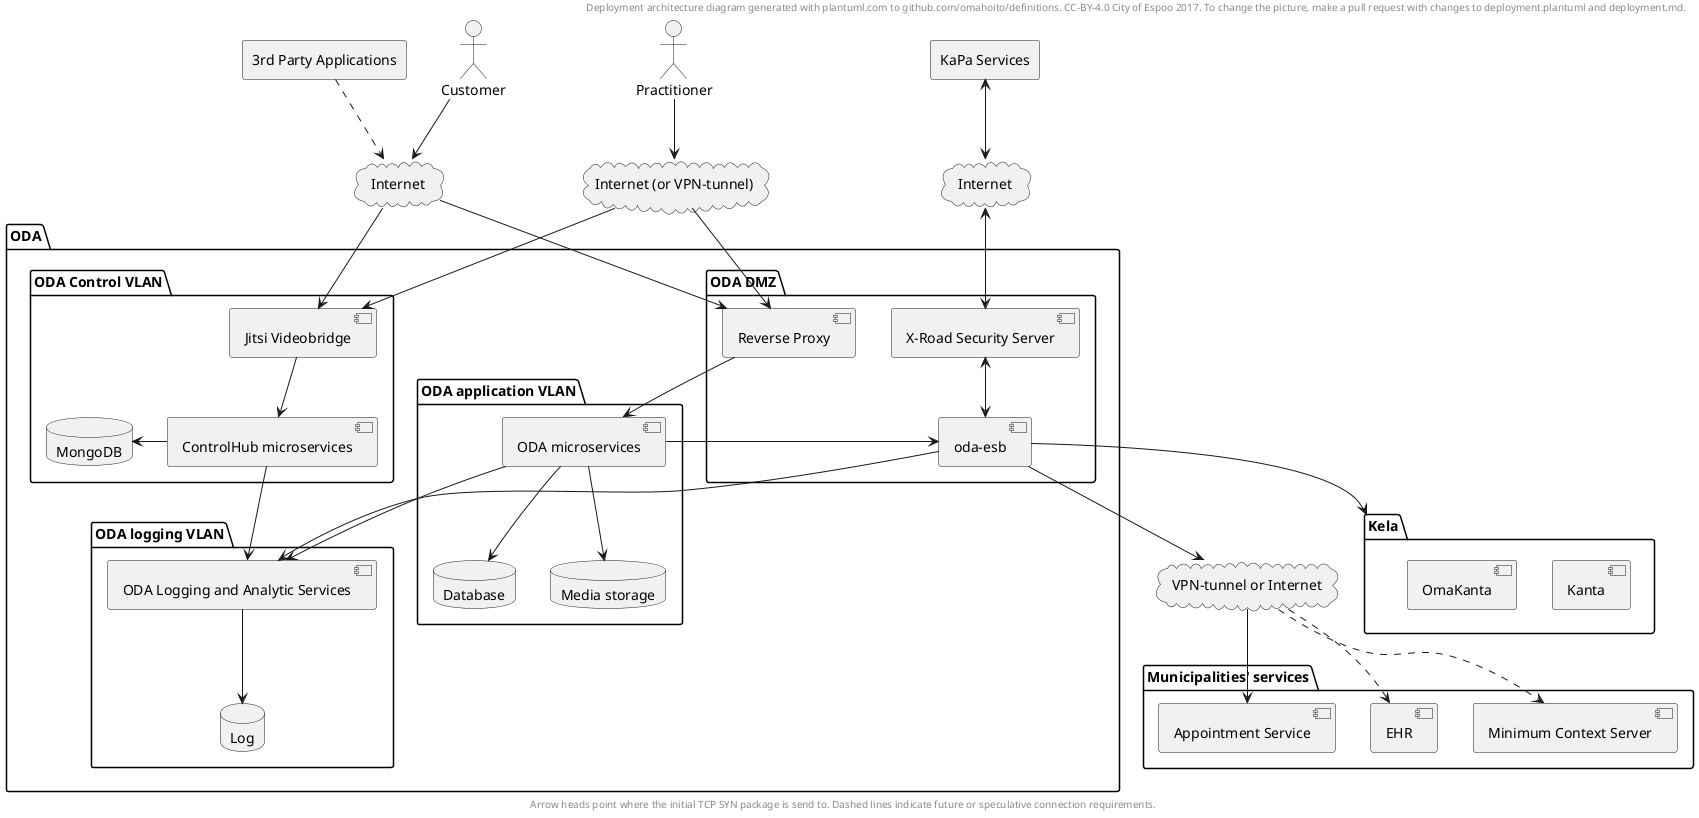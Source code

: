 @startuml
' Uncomment to use dark theme:
' !includeurl https://raw.githubusercontent.com/omahoito/rfc/master/Styles.iuml

header
Deployment architecture diagram generated with plantuml.com to github.com/omahoito/definitions. \
CC-BY-4.0 City of Espoo 2017. \
To change the picture, make a pull request with changes to deployment.plantuml and deployment.md.
endheader

footer
Arrow heads point where the initial TCP SYN package is send to. \
Dashed lines indicate future or speculative connection requirements.
endfooter

actor Customer
actor Practitioner
agent "KaPa Services" as ks
agent "3rd Party Applications" as apps

cloud Internet as public
cloud "Internet (or VPN-tunnel)" as LAN
cloud Internet as kapa

Customer --> public
Practitioner --> LAN
ks <--> kapa
apps ..> public

folder "Municipalities' services" {
    component "Appointment Service" as appointments
    component "Minimum Context Server" as mctx
    component EHR
}

folder ODA {
    folder "ODA DMZ" {
        component "X-Road Security Server" as sec
        component "oda-esb" as esb
        component "Reverse Proxy" as gw

    }
    folder "ODA application VLAN" {
        component "ODA microservices" as services
        database Database as DB
        database "Media storage" as mediastore
        services --> DB
        services --> mediastore
    }
    folder "ODA Control VLAN" {
        component "Jitsi Videobridge" as jitsi
        component "ControlHub microservices" as control
        jitsi --> control
        database MongoDB
        control -left-> MongoDB
    }
    folder "ODA logging VLAN" {
        component "ODA Logging and Analytic Services" as logging
        database Log
        logging --> Log
    }
}

control --> logging

folder Kela {
    component Kanta
    component OmaKanta
}

cloud "VPN-tunnel or Internet" as L2L

public --> gw
public --> jitsi
LAN --> gw
LAN --> jitsi

sec <--> esb
esb --> L2L
esb --> logging
esb --> Kela

L2L --> appointments
L2L ..> mctx
L2L ..> EHR

kapa <--> sec

gw --> services
services --> esb
services --> logging

@enduml
